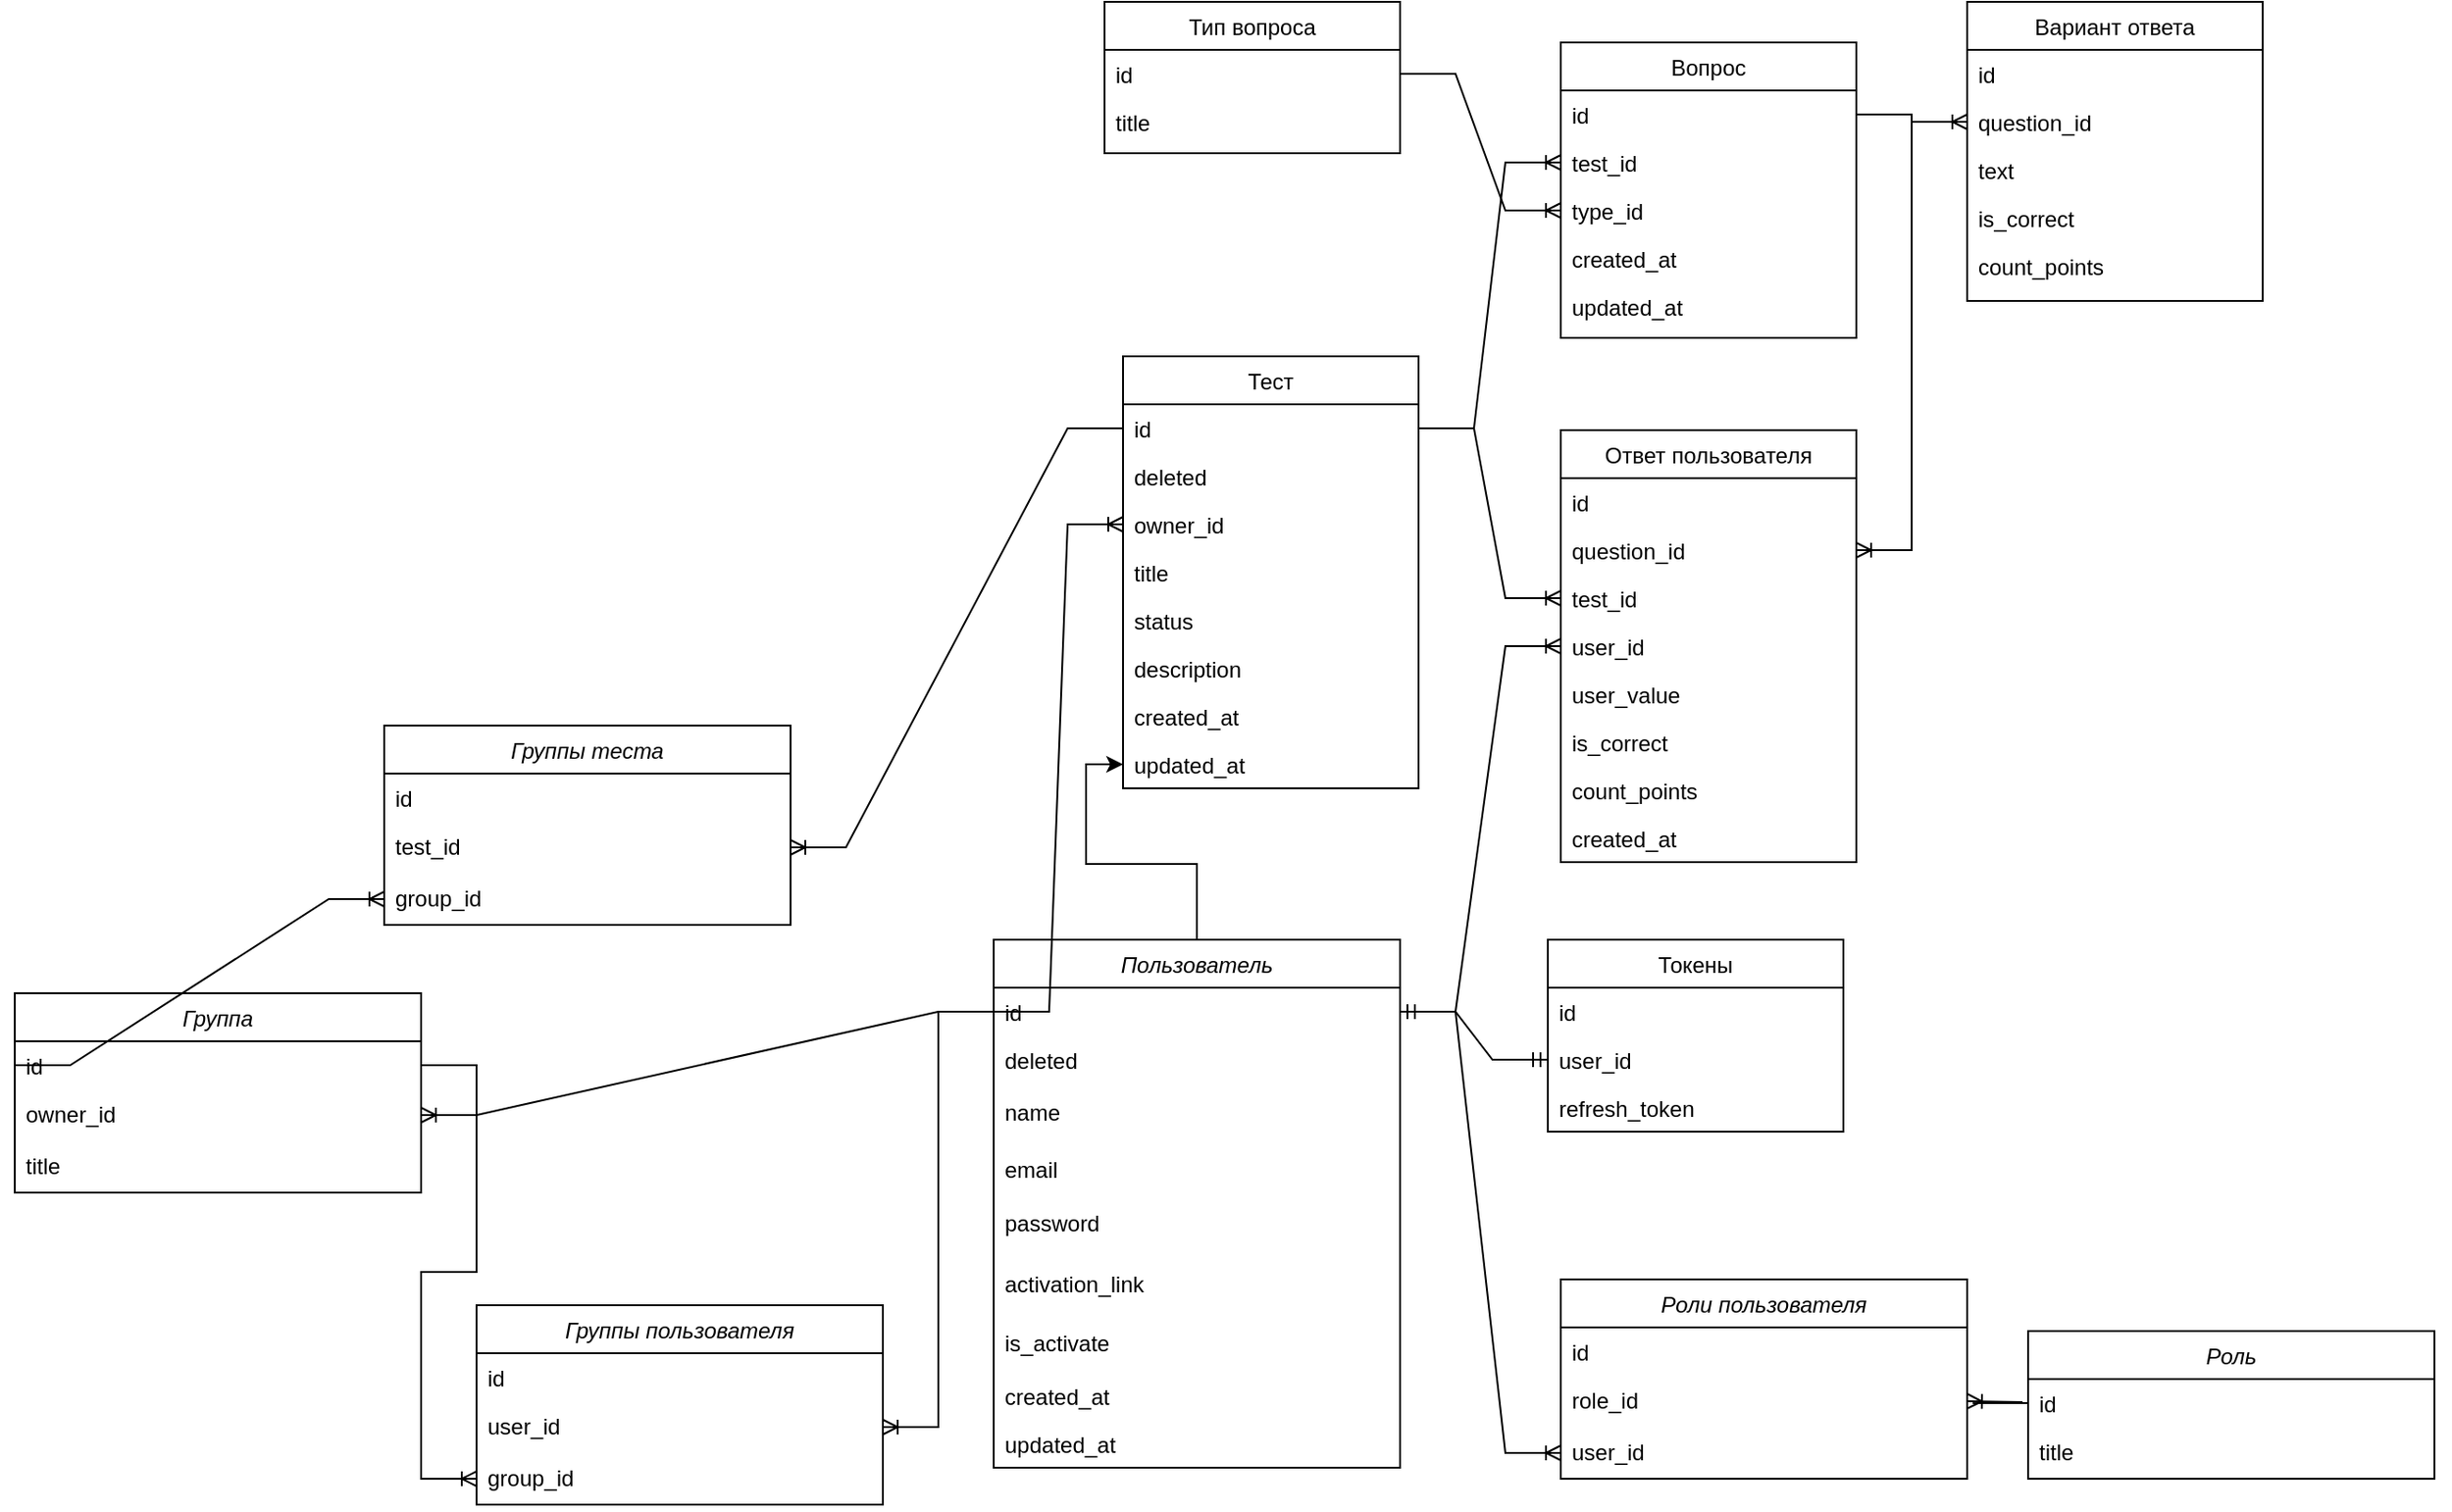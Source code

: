<mxfile version="26.1.0">
  <diagram id="C5RBs43oDa-KdzZeNtuy" name="Page-1">
    <mxGraphModel dx="1628" dy="528" grid="1" gridSize="10" guides="1" tooltips="1" connect="1" arrows="1" fold="1" page="1" pageScale="1" pageWidth="827" pageHeight="1169" math="0" shadow="0">
      <root>
        <mxCell id="WIyWlLk6GJQsqaUBKTNV-0" />
        <mxCell id="WIyWlLk6GJQsqaUBKTNV-1" parent="WIyWlLk6GJQsqaUBKTNV-0" />
        <mxCell id="H6ZpWkhEJQCfJ1QpshT0-2" value="" style="edgeStyle=orthogonalEdgeStyle;rounded=0;orthogonalLoop=1;jettySize=auto;html=1;" parent="WIyWlLk6GJQsqaUBKTNV-1" source="zkfFHV4jXpPFQw0GAbJ--0" target="jTEzYVo3-7JWJeKBHRkC-11" edge="1">
          <mxGeometry relative="1" as="geometry" />
        </mxCell>
        <mxCell id="zkfFHV4jXpPFQw0GAbJ--0" value="Пользователь" style="swimlane;fontStyle=2;align=center;verticalAlign=top;childLayout=stackLayout;horizontal=1;startSize=26;horizontalStack=0;resizeParent=1;resizeLast=0;collapsible=1;marginBottom=0;rounded=0;shadow=0;strokeWidth=1;" parent="WIyWlLk6GJQsqaUBKTNV-1" vertex="1">
          <mxGeometry x="520" y="516" width="220" height="286" as="geometry">
            <mxRectangle x="220" y="120" width="160" height="26" as="alternateBounds" />
          </mxGeometry>
        </mxCell>
        <mxCell id="zkfFHV4jXpPFQw0GAbJ--1" value="id" style="text;align=left;verticalAlign=top;spacingLeft=4;spacingRight=4;overflow=hidden;rotatable=0;points=[[0,0.5],[1,0.5]];portConstraint=eastwest;" parent="zkfFHV4jXpPFQw0GAbJ--0" vertex="1">
          <mxGeometry y="26" width="220" height="26" as="geometry" />
        </mxCell>
        <mxCell id="H6ZpWkhEJQCfJ1QpshT0-1" value="deleted" style="text;align=left;verticalAlign=top;spacingLeft=4;spacingRight=4;overflow=hidden;rotatable=0;points=[[0,0.5],[1,0.5]];portConstraint=eastwest;rounded=0;shadow=0;html=0;" parent="zkfFHV4jXpPFQw0GAbJ--0" vertex="1">
          <mxGeometry y="52" width="220" height="28" as="geometry" />
        </mxCell>
        <mxCell id="zkfFHV4jXpPFQw0GAbJ--2" value="name" style="text;align=left;verticalAlign=top;spacingLeft=4;spacingRight=4;overflow=hidden;rotatable=0;points=[[0,0.5],[1,0.5]];portConstraint=eastwest;rounded=0;shadow=0;html=0;" parent="zkfFHV4jXpPFQw0GAbJ--0" vertex="1">
          <mxGeometry y="80" width="220" height="28" as="geometry" />
        </mxCell>
        <mxCell id="zkfFHV4jXpPFQw0GAbJ--3" value="email" style="text;align=left;verticalAlign=middle;spacingLeft=4;spacingRight=4;overflow=hidden;rotatable=0;points=[[0,0.5],[1,0.5]];portConstraint=eastwest;rounded=0;shadow=0;html=0;" parent="zkfFHV4jXpPFQw0GAbJ--0" vertex="1">
          <mxGeometry y="108" width="220" height="32" as="geometry" />
        </mxCell>
        <mxCell id="EoYp-5MNhi7yoxgFRPQ0-3" value="password" style="text;align=left;verticalAlign=top;spacingLeft=4;spacingRight=4;overflow=hidden;rotatable=0;points=[[0,0.5],[1,0.5]];portConstraint=eastwest;rounded=0;shadow=0;html=0;" parent="zkfFHV4jXpPFQw0GAbJ--0" vertex="1">
          <mxGeometry y="140" width="220" height="30" as="geometry" />
        </mxCell>
        <mxCell id="EoYp-5MNhi7yoxgFRPQ0-4" style="edgeStyle=orthogonalEdgeStyle;rounded=0;orthogonalLoop=1;jettySize=auto;html=1;exitX=1;exitY=0.5;exitDx=0;exitDy=0;" parent="zkfFHV4jXpPFQw0GAbJ--0" source="zkfFHV4jXpPFQw0GAbJ--1" target="zkfFHV4jXpPFQw0GAbJ--1" edge="1">
          <mxGeometry relative="1" as="geometry" />
        </mxCell>
        <mxCell id="jTEzYVo3-7JWJeKBHRkC-34" value="activation_link" style="text;align=left;verticalAlign=middle;spacingLeft=4;spacingRight=4;overflow=hidden;rotatable=0;points=[[0,0.5],[1,0.5]];portConstraint=eastwest;rounded=0;shadow=0;html=0;" parent="zkfFHV4jXpPFQw0GAbJ--0" vertex="1">
          <mxGeometry y="170" width="220" height="32" as="geometry" />
        </mxCell>
        <mxCell id="jTEzYVo3-7JWJeKBHRkC-32" value="is_activate" style="text;align=left;verticalAlign=middle;spacingLeft=4;spacingRight=4;overflow=hidden;rotatable=0;points=[[0,0.5],[1,0.5]];portConstraint=eastwest;rounded=0;shadow=0;html=0;" parent="zkfFHV4jXpPFQw0GAbJ--0" vertex="1">
          <mxGeometry y="202" width="220" height="32" as="geometry" />
        </mxCell>
        <mxCell id="jTEzYVo3-7JWJeKBHRkC-30" value="created_at" style="text;align=left;verticalAlign=top;spacingLeft=4;spacingRight=4;overflow=hidden;rotatable=0;points=[[0,0.5],[1,0.5]];portConstraint=eastwest;rounded=0;shadow=0;html=0;" parent="zkfFHV4jXpPFQw0GAbJ--0" vertex="1">
          <mxGeometry y="234" width="220" height="26" as="geometry" />
        </mxCell>
        <mxCell id="jTEzYVo3-7JWJeKBHRkC-31" value="updated_at" style="text;align=left;verticalAlign=top;spacingLeft=4;spacingRight=4;overflow=hidden;rotatable=0;points=[[0,0.5],[1,0.5]];portConstraint=eastwest;rounded=0;shadow=0;html=0;" parent="zkfFHV4jXpPFQw0GAbJ--0" vertex="1">
          <mxGeometry y="260" width="220" height="26" as="geometry" />
        </mxCell>
        <mxCell id="zkfFHV4jXpPFQw0GAbJ--17" value="Тест" style="swimlane;fontStyle=0;align=center;verticalAlign=top;childLayout=stackLayout;horizontal=1;startSize=26;horizontalStack=0;resizeParent=1;resizeLast=0;collapsible=1;marginBottom=0;rounded=0;shadow=0;strokeWidth=1;" parent="WIyWlLk6GJQsqaUBKTNV-1" vertex="1">
          <mxGeometry x="590" y="200" width="160" height="234" as="geometry">
            <mxRectangle x="550" y="140" width="160" height="26" as="alternateBounds" />
          </mxGeometry>
        </mxCell>
        <mxCell id="zkfFHV4jXpPFQw0GAbJ--18" value="id" style="text;align=left;verticalAlign=top;spacingLeft=4;spacingRight=4;overflow=hidden;rotatable=0;points=[[0,0.5],[1,0.5]];portConstraint=eastwest;" parent="zkfFHV4jXpPFQw0GAbJ--17" vertex="1">
          <mxGeometry y="26" width="160" height="26" as="geometry" />
        </mxCell>
        <mxCell id="H6ZpWkhEJQCfJ1QpshT0-0" value="deleted" style="text;align=left;verticalAlign=top;spacingLeft=4;spacingRight=4;overflow=hidden;rotatable=0;points=[[0,0.5],[1,0.5]];portConstraint=eastwest;rounded=0;shadow=0;html=0;" parent="zkfFHV4jXpPFQw0GAbJ--17" vertex="1">
          <mxGeometry y="52" width="160" height="26" as="geometry" />
        </mxCell>
        <mxCell id="zkfFHV4jXpPFQw0GAbJ--19" value="owner_id" style="text;align=left;verticalAlign=top;spacingLeft=4;spacingRight=4;overflow=hidden;rotatable=0;points=[[0,0.5],[1,0.5]];portConstraint=eastwest;rounded=0;shadow=0;html=0;" parent="zkfFHV4jXpPFQw0GAbJ--17" vertex="1">
          <mxGeometry y="78" width="160" height="26" as="geometry" />
        </mxCell>
        <mxCell id="zkfFHV4jXpPFQw0GAbJ--20" value="title" style="text;align=left;verticalAlign=top;spacingLeft=4;spacingRight=4;overflow=hidden;rotatable=0;points=[[0,0.5],[1,0.5]];portConstraint=eastwest;rounded=0;shadow=0;html=0;" parent="zkfFHV4jXpPFQw0GAbJ--17" vertex="1">
          <mxGeometry y="104" width="160" height="26" as="geometry" />
        </mxCell>
        <mxCell id="jTEzYVo3-7JWJeKBHRkC-10" value="status" style="text;align=left;verticalAlign=top;spacingLeft=4;spacingRight=4;overflow=hidden;rotatable=0;points=[[0,0.5],[1,0.5]];portConstraint=eastwest;" parent="zkfFHV4jXpPFQw0GAbJ--17" vertex="1">
          <mxGeometry y="130" width="160" height="26" as="geometry" />
        </mxCell>
        <mxCell id="zkfFHV4jXpPFQw0GAbJ--21" value="description" style="text;align=left;verticalAlign=top;spacingLeft=4;spacingRight=4;overflow=hidden;rotatable=0;points=[[0,0.5],[1,0.5]];portConstraint=eastwest;rounded=0;shadow=0;html=0;" parent="zkfFHV4jXpPFQw0GAbJ--17" vertex="1">
          <mxGeometry y="156" width="160" height="26" as="geometry" />
        </mxCell>
        <mxCell id="zkfFHV4jXpPFQw0GAbJ--22" value="created_at" style="text;align=left;verticalAlign=top;spacingLeft=4;spacingRight=4;overflow=hidden;rotatable=0;points=[[0,0.5],[1,0.5]];portConstraint=eastwest;rounded=0;shadow=0;html=0;" parent="zkfFHV4jXpPFQw0GAbJ--17" vertex="1">
          <mxGeometry y="182" width="160" height="26" as="geometry" />
        </mxCell>
        <mxCell id="jTEzYVo3-7JWJeKBHRkC-11" value="updated_at" style="text;align=left;verticalAlign=top;spacingLeft=4;spacingRight=4;overflow=hidden;rotatable=0;points=[[0,0.5],[1,0.5]];portConstraint=eastwest;rounded=0;shadow=0;html=0;" parent="zkfFHV4jXpPFQw0GAbJ--17" vertex="1">
          <mxGeometry y="208" width="160" height="26" as="geometry" />
        </mxCell>
        <mxCell id="EoYp-5MNhi7yoxgFRPQ0-13" value="Вопрос" style="swimlane;fontStyle=0;align=center;verticalAlign=top;childLayout=stackLayout;horizontal=1;startSize=26;horizontalStack=0;resizeParent=1;resizeLast=0;collapsible=1;marginBottom=0;rounded=0;shadow=0;strokeWidth=1;" parent="WIyWlLk6GJQsqaUBKTNV-1" vertex="1">
          <mxGeometry x="827" y="30" width="160" height="160" as="geometry">
            <mxRectangle x="550" y="140" width="160" height="26" as="alternateBounds" />
          </mxGeometry>
        </mxCell>
        <mxCell id="EoYp-5MNhi7yoxgFRPQ0-14" value="id" style="text;align=left;verticalAlign=top;spacingLeft=4;spacingRight=4;overflow=hidden;rotatable=0;points=[[0,0.5],[1,0.5]];portConstraint=eastwest;" parent="EoYp-5MNhi7yoxgFRPQ0-13" vertex="1">
          <mxGeometry y="26" width="160" height="26" as="geometry" />
        </mxCell>
        <mxCell id="EoYp-5MNhi7yoxgFRPQ0-15" value="test_id" style="text;align=left;verticalAlign=top;spacingLeft=4;spacingRight=4;overflow=hidden;rotatable=0;points=[[0,0.5],[1,0.5]];portConstraint=eastwest;rounded=0;shadow=0;html=0;" parent="EoYp-5MNhi7yoxgFRPQ0-13" vertex="1">
          <mxGeometry y="52" width="160" height="26" as="geometry" />
        </mxCell>
        <mxCell id="EoYp-5MNhi7yoxgFRPQ0-16" value="type_id" style="text;align=left;verticalAlign=top;spacingLeft=4;spacingRight=4;overflow=hidden;rotatable=0;points=[[0,0.5],[1,0.5]];portConstraint=eastwest;rounded=0;shadow=0;html=0;" parent="EoYp-5MNhi7yoxgFRPQ0-13" vertex="1">
          <mxGeometry y="78" width="160" height="26" as="geometry" />
        </mxCell>
        <mxCell id="jTEzYVo3-7JWJeKBHRkC-69" value="created_at" style="text;align=left;verticalAlign=top;spacingLeft=4;spacingRight=4;overflow=hidden;rotatable=0;points=[[0,0.5],[1,0.5]];portConstraint=eastwest;rounded=0;shadow=0;html=0;" parent="EoYp-5MNhi7yoxgFRPQ0-13" vertex="1">
          <mxGeometry y="104" width="160" height="26" as="geometry" />
        </mxCell>
        <mxCell id="jTEzYVo3-7JWJeKBHRkC-70" value="updated_at" style="text;align=left;verticalAlign=top;spacingLeft=4;spacingRight=4;overflow=hidden;rotatable=0;points=[[0,0.5],[1,0.5]];portConstraint=eastwest;rounded=0;shadow=0;html=0;" parent="EoYp-5MNhi7yoxgFRPQ0-13" vertex="1">
          <mxGeometry y="130" width="160" height="26" as="geometry" />
        </mxCell>
        <mxCell id="EoYp-5MNhi7yoxgFRPQ0-28" value="Ответ пользователя" style="swimlane;fontStyle=0;align=center;verticalAlign=top;childLayout=stackLayout;horizontal=1;startSize=26;horizontalStack=0;resizeParent=1;resizeLast=0;collapsible=1;marginBottom=0;rounded=0;shadow=0;strokeWidth=1;" parent="WIyWlLk6GJQsqaUBKTNV-1" vertex="1">
          <mxGeometry x="827" y="240" width="160" height="234" as="geometry">
            <mxRectangle x="550" y="140" width="160" height="26" as="alternateBounds" />
          </mxGeometry>
        </mxCell>
        <mxCell id="EoYp-5MNhi7yoxgFRPQ0-29" value="id" style="text;align=left;verticalAlign=top;spacingLeft=4;spacingRight=4;overflow=hidden;rotatable=0;points=[[0,0.5],[1,0.5]];portConstraint=eastwest;" parent="EoYp-5MNhi7yoxgFRPQ0-28" vertex="1">
          <mxGeometry y="26" width="160" height="26" as="geometry" />
        </mxCell>
        <mxCell id="EoYp-5MNhi7yoxgFRPQ0-30" value="question_id" style="text;align=left;verticalAlign=top;spacingLeft=4;spacingRight=4;overflow=hidden;rotatable=0;points=[[0,0.5],[1,0.5]];portConstraint=eastwest;rounded=0;shadow=0;html=0;" parent="EoYp-5MNhi7yoxgFRPQ0-28" vertex="1">
          <mxGeometry y="52" width="160" height="26" as="geometry" />
        </mxCell>
        <mxCell id="jTEzYVo3-7JWJeKBHRkC-71" value="test_id" style="text;align=left;verticalAlign=top;spacingLeft=4;spacingRight=4;overflow=hidden;rotatable=0;points=[[0,0.5],[1,0.5]];portConstraint=eastwest;" parent="EoYp-5MNhi7yoxgFRPQ0-28" vertex="1">
          <mxGeometry y="78" width="160" height="26" as="geometry" />
        </mxCell>
        <mxCell id="1aZldx_LfgQUm3lAj-C0-0" value="user_id" style="text;align=left;verticalAlign=top;spacingLeft=4;spacingRight=4;overflow=hidden;rotatable=0;points=[[0,0.5],[1,0.5]];portConstraint=eastwest;rounded=0;shadow=0;html=0;" parent="EoYp-5MNhi7yoxgFRPQ0-28" vertex="1">
          <mxGeometry y="104" width="160" height="26" as="geometry" />
        </mxCell>
        <mxCell id="EoYp-5MNhi7yoxgFRPQ0-32" value="user_value" style="text;align=left;verticalAlign=top;spacingLeft=4;spacingRight=4;overflow=hidden;rotatable=0;points=[[0,0.5],[1,0.5]];portConstraint=eastwest;rounded=0;shadow=0;html=0;" parent="EoYp-5MNhi7yoxgFRPQ0-28" vertex="1">
          <mxGeometry y="130" width="160" height="26" as="geometry" />
        </mxCell>
        <mxCell id="EoYp-5MNhi7yoxgFRPQ0-33" value="is_correct" style="text;align=left;verticalAlign=top;spacingLeft=4;spacingRight=4;overflow=hidden;rotatable=0;points=[[0,0.5],[1,0.5]];portConstraint=eastwest;rounded=0;shadow=0;html=0;" parent="EoYp-5MNhi7yoxgFRPQ0-28" vertex="1">
          <mxGeometry y="156" width="160" height="26" as="geometry" />
        </mxCell>
        <mxCell id="Es7XQHGYayCcvKcoDnjY-0" value="count_points" style="text;align=left;verticalAlign=top;spacingLeft=4;spacingRight=4;overflow=hidden;rotatable=0;points=[[0,0.5],[1,0.5]];portConstraint=eastwest;rounded=0;shadow=0;html=0;" parent="EoYp-5MNhi7yoxgFRPQ0-28" vertex="1">
          <mxGeometry y="182" width="160" height="26" as="geometry" />
        </mxCell>
        <mxCell id="jTEzYVo3-7JWJeKBHRkC-73" value="created_at" style="text;align=left;verticalAlign=top;spacingLeft=4;spacingRight=4;overflow=hidden;rotatable=0;points=[[0,0.5],[1,0.5]];portConstraint=eastwest;rounded=0;shadow=0;html=0;" parent="EoYp-5MNhi7yoxgFRPQ0-28" vertex="1">
          <mxGeometry y="208" width="160" height="26" as="geometry" />
        </mxCell>
        <mxCell id="jTEzYVo3-7JWJeKBHRkC-2" value="Токены" style="swimlane;fontStyle=0;align=center;verticalAlign=top;childLayout=stackLayout;horizontal=1;startSize=26;horizontalStack=0;resizeParent=1;resizeLast=0;collapsible=1;marginBottom=0;rounded=0;shadow=0;strokeWidth=1;" parent="WIyWlLk6GJQsqaUBKTNV-1" vertex="1">
          <mxGeometry x="820" y="516" width="160" height="104" as="geometry">
            <mxRectangle x="550" y="140" width="160" height="26" as="alternateBounds" />
          </mxGeometry>
        </mxCell>
        <mxCell id="jTEzYVo3-7JWJeKBHRkC-3" value="id" style="text;align=left;verticalAlign=top;spacingLeft=4;spacingRight=4;overflow=hidden;rotatable=0;points=[[0,0.5],[1,0.5]];portConstraint=eastwest;" parent="jTEzYVo3-7JWJeKBHRkC-2" vertex="1">
          <mxGeometry y="26" width="160" height="26" as="geometry" />
        </mxCell>
        <mxCell id="jTEzYVo3-7JWJeKBHRkC-4" value="user_id" style="text;align=left;verticalAlign=top;spacingLeft=4;spacingRight=4;overflow=hidden;rotatable=0;points=[[0,0.5],[1,0.5]];portConstraint=eastwest;rounded=0;shadow=0;html=0;" parent="jTEzYVo3-7JWJeKBHRkC-2" vertex="1">
          <mxGeometry y="52" width="160" height="26" as="geometry" />
        </mxCell>
        <mxCell id="jTEzYVo3-7JWJeKBHRkC-8" value="refresh_token" style="text;align=left;verticalAlign=top;spacingLeft=4;spacingRight=4;overflow=hidden;rotatable=0;points=[[0,0.5],[1,0.5]];portConstraint=eastwest;rounded=0;shadow=0;html=0;" parent="jTEzYVo3-7JWJeKBHRkC-2" vertex="1">
          <mxGeometry y="78" width="160" height="26" as="geometry" />
        </mxCell>
        <mxCell id="jTEzYVo3-7JWJeKBHRkC-14" value="Группа" style="swimlane;fontStyle=2;align=center;verticalAlign=top;childLayout=stackLayout;horizontal=1;startSize=26;horizontalStack=0;resizeParent=1;resizeLast=0;collapsible=1;marginBottom=0;rounded=0;shadow=0;strokeWidth=1;" parent="WIyWlLk6GJQsqaUBKTNV-1" vertex="1">
          <mxGeometry x="-10" y="545" width="220" height="108" as="geometry">
            <mxRectangle x="220" y="120" width="160" height="26" as="alternateBounds" />
          </mxGeometry>
        </mxCell>
        <mxCell id="jTEzYVo3-7JWJeKBHRkC-15" value="id" style="text;align=left;verticalAlign=top;spacingLeft=4;spacingRight=4;overflow=hidden;rotatable=0;points=[[0,0.5],[1,0.5]];portConstraint=eastwest;" parent="jTEzYVo3-7JWJeKBHRkC-14" vertex="1">
          <mxGeometry y="26" width="220" height="26" as="geometry" />
        </mxCell>
        <mxCell id="jTEzYVo3-7JWJeKBHRkC-130" value="owner_id" style="text;align=left;verticalAlign=top;spacingLeft=4;spacingRight=4;overflow=hidden;rotatable=0;points=[[0,0.5],[1,0.5]];portConstraint=eastwest;rounded=0;shadow=0;html=0;" parent="jTEzYVo3-7JWJeKBHRkC-14" vertex="1">
          <mxGeometry y="52" width="220" height="28" as="geometry" />
        </mxCell>
        <mxCell id="jTEzYVo3-7JWJeKBHRkC-16" value="title" style="text;align=left;verticalAlign=top;spacingLeft=4;spacingRight=4;overflow=hidden;rotatable=0;points=[[0,0.5],[1,0.5]];portConstraint=eastwest;rounded=0;shadow=0;html=0;" parent="jTEzYVo3-7JWJeKBHRkC-14" vertex="1">
          <mxGeometry y="80" width="220" height="28" as="geometry" />
        </mxCell>
        <mxCell id="jTEzYVo3-7JWJeKBHRkC-20" style="edgeStyle=orthogonalEdgeStyle;rounded=0;orthogonalLoop=1;jettySize=auto;html=1;exitX=1;exitY=0.5;exitDx=0;exitDy=0;" parent="jTEzYVo3-7JWJeKBHRkC-14" source="jTEzYVo3-7JWJeKBHRkC-15" target="jTEzYVo3-7JWJeKBHRkC-15" edge="1">
          <mxGeometry relative="1" as="geometry" />
        </mxCell>
        <mxCell id="jTEzYVo3-7JWJeKBHRkC-25" value="Роли пользователя" style="swimlane;fontStyle=2;align=center;verticalAlign=top;childLayout=stackLayout;horizontal=1;startSize=26;horizontalStack=0;resizeParent=1;resizeLast=0;collapsible=1;marginBottom=0;rounded=0;shadow=0;strokeWidth=1;" parent="WIyWlLk6GJQsqaUBKTNV-1" vertex="1">
          <mxGeometry x="827" y="700" width="220" height="108" as="geometry">
            <mxRectangle x="220" y="120" width="160" height="26" as="alternateBounds" />
          </mxGeometry>
        </mxCell>
        <mxCell id="jTEzYVo3-7JWJeKBHRkC-26" value="id" style="text;align=left;verticalAlign=top;spacingLeft=4;spacingRight=4;overflow=hidden;rotatable=0;points=[[0,0.5],[1,0.5]];portConstraint=eastwest;" parent="jTEzYVo3-7JWJeKBHRkC-25" vertex="1">
          <mxGeometry y="26" width="220" height="26" as="geometry" />
        </mxCell>
        <mxCell id="jTEzYVo3-7JWJeKBHRkC-94" value="role_id" style="text;align=left;verticalAlign=top;spacingLeft=4;spacingRight=4;overflow=hidden;rotatable=0;points=[[0,0.5],[1,0.5]];portConstraint=eastwest;rounded=0;shadow=0;html=0;" parent="jTEzYVo3-7JWJeKBHRkC-25" vertex="1">
          <mxGeometry y="52" width="220" height="28" as="geometry" />
        </mxCell>
        <mxCell id="jTEzYVo3-7JWJeKBHRkC-27" value="user_id" style="text;align=left;verticalAlign=top;spacingLeft=4;spacingRight=4;overflow=hidden;rotatable=0;points=[[0,0.5],[1,0.5]];portConstraint=eastwest;rounded=0;shadow=0;html=0;" parent="jTEzYVo3-7JWJeKBHRkC-25" vertex="1">
          <mxGeometry y="80" width="220" height="28" as="geometry" />
        </mxCell>
        <mxCell id="jTEzYVo3-7JWJeKBHRkC-28" style="edgeStyle=orthogonalEdgeStyle;rounded=0;orthogonalLoop=1;jettySize=auto;html=1;exitX=1;exitY=0.5;exitDx=0;exitDy=0;" parent="jTEzYVo3-7JWJeKBHRkC-25" source="jTEzYVo3-7JWJeKBHRkC-26" target="jTEzYVo3-7JWJeKBHRkC-26" edge="1">
          <mxGeometry relative="1" as="geometry" />
        </mxCell>
        <mxCell id="jTEzYVo3-7JWJeKBHRkC-47" value="Вариант ответа" style="swimlane;fontStyle=0;align=center;verticalAlign=top;childLayout=stackLayout;horizontal=1;startSize=26;horizontalStack=0;resizeParent=1;resizeLast=0;collapsible=1;marginBottom=0;rounded=0;shadow=0;strokeWidth=1;" parent="WIyWlLk6GJQsqaUBKTNV-1" vertex="1">
          <mxGeometry x="1047" y="8" width="160" height="162" as="geometry">
            <mxRectangle x="550" y="140" width="160" height="26" as="alternateBounds" />
          </mxGeometry>
        </mxCell>
        <mxCell id="jTEzYVo3-7JWJeKBHRkC-48" value="id" style="text;align=left;verticalAlign=top;spacingLeft=4;spacingRight=4;overflow=hidden;rotatable=0;points=[[0,0.5],[1,0.5]];portConstraint=eastwest;" parent="jTEzYVo3-7JWJeKBHRkC-47" vertex="1">
          <mxGeometry y="26" width="160" height="26" as="geometry" />
        </mxCell>
        <mxCell id="jTEzYVo3-7JWJeKBHRkC-49" value="question_id" style="text;align=left;verticalAlign=top;spacingLeft=4;spacingRight=4;overflow=hidden;rotatable=0;points=[[0,0.5],[1,0.5]];portConstraint=eastwest;rounded=0;shadow=0;html=0;" parent="jTEzYVo3-7JWJeKBHRkC-47" vertex="1">
          <mxGeometry y="52" width="160" height="26" as="geometry" />
        </mxCell>
        <mxCell id="jTEzYVo3-7JWJeKBHRkC-51" value="text" style="text;align=left;verticalAlign=top;spacingLeft=4;spacingRight=4;overflow=hidden;rotatable=0;points=[[0,0.5],[1,0.5]];portConstraint=eastwest;rounded=0;shadow=0;html=0;" parent="jTEzYVo3-7JWJeKBHRkC-47" vertex="1">
          <mxGeometry y="78" width="160" height="26" as="geometry" />
        </mxCell>
        <mxCell id="jTEzYVo3-7JWJeKBHRkC-124" value="is_correct" style="text;align=left;verticalAlign=top;spacingLeft=4;spacingRight=4;overflow=hidden;rotatable=0;points=[[0,0.5],[1,0.5]];portConstraint=eastwest;rounded=0;shadow=0;html=0;" parent="jTEzYVo3-7JWJeKBHRkC-47" vertex="1">
          <mxGeometry y="104" width="160" height="26" as="geometry" />
        </mxCell>
        <mxCell id="jTEzYVo3-7JWJeKBHRkC-68" value="count_points" style="text;align=left;verticalAlign=top;spacingLeft=4;spacingRight=4;overflow=hidden;rotatable=0;points=[[0,0.5],[1,0.5]];portConstraint=eastwest;rounded=0;shadow=0;html=0;" parent="jTEzYVo3-7JWJeKBHRkC-47" vertex="1">
          <mxGeometry y="130" width="160" height="26" as="geometry" />
        </mxCell>
        <mxCell id="jTEzYVo3-7JWJeKBHRkC-75" value="Тип вопроса" style="swimlane;fontStyle=0;align=center;verticalAlign=top;childLayout=stackLayout;horizontal=1;startSize=26;horizontalStack=0;resizeParent=1;resizeLast=0;collapsible=1;marginBottom=0;rounded=0;shadow=0;strokeWidth=1;" parent="WIyWlLk6GJQsqaUBKTNV-1" vertex="1">
          <mxGeometry x="580" y="8" width="160" height="82" as="geometry">
            <mxRectangle x="550" y="140" width="160" height="26" as="alternateBounds" />
          </mxGeometry>
        </mxCell>
        <mxCell id="jTEzYVo3-7JWJeKBHRkC-76" value="id" style="text;align=left;verticalAlign=top;spacingLeft=4;spacingRight=4;overflow=hidden;rotatable=0;points=[[0,0.5],[1,0.5]];portConstraint=eastwest;" parent="jTEzYVo3-7JWJeKBHRkC-75" vertex="1">
          <mxGeometry y="26" width="160" height="26" as="geometry" />
        </mxCell>
        <mxCell id="jTEzYVo3-7JWJeKBHRkC-77" value="title" style="text;align=left;verticalAlign=top;spacingLeft=4;spacingRight=4;overflow=hidden;rotatable=0;points=[[0,0.5],[1,0.5]];portConstraint=eastwest;rounded=0;shadow=0;html=0;" parent="jTEzYVo3-7JWJeKBHRkC-75" vertex="1">
          <mxGeometry y="52" width="160" height="26" as="geometry" />
        </mxCell>
        <mxCell id="jTEzYVo3-7JWJeKBHRkC-82" value="Группы пользователя" style="swimlane;fontStyle=2;align=center;verticalAlign=top;childLayout=stackLayout;horizontal=1;startSize=26;horizontalStack=0;resizeParent=1;resizeLast=0;collapsible=1;marginBottom=0;rounded=0;shadow=0;strokeWidth=1;" parent="WIyWlLk6GJQsqaUBKTNV-1" vertex="1">
          <mxGeometry x="240" y="714" width="220" height="108" as="geometry">
            <mxRectangle x="220" y="120" width="160" height="26" as="alternateBounds" />
          </mxGeometry>
        </mxCell>
        <mxCell id="jTEzYVo3-7JWJeKBHRkC-83" value="id" style="text;align=left;verticalAlign=top;spacingLeft=4;spacingRight=4;overflow=hidden;rotatable=0;points=[[0,0.5],[1,0.5]];portConstraint=eastwest;" parent="jTEzYVo3-7JWJeKBHRkC-82" vertex="1">
          <mxGeometry y="26" width="220" height="26" as="geometry" />
        </mxCell>
        <mxCell id="jTEzYVo3-7JWJeKBHRkC-84" value="user_id" style="text;align=left;verticalAlign=top;spacingLeft=4;spacingRight=4;overflow=hidden;rotatable=0;points=[[0,0.5],[1,0.5]];portConstraint=eastwest;rounded=0;shadow=0;html=0;" parent="jTEzYVo3-7JWJeKBHRkC-82" vertex="1">
          <mxGeometry y="52" width="220" height="28" as="geometry" />
        </mxCell>
        <mxCell id="jTEzYVo3-7JWJeKBHRkC-85" style="edgeStyle=orthogonalEdgeStyle;rounded=0;orthogonalLoop=1;jettySize=auto;html=1;exitX=1;exitY=0.5;exitDx=0;exitDy=0;" parent="jTEzYVo3-7JWJeKBHRkC-82" source="jTEzYVo3-7JWJeKBHRkC-83" target="jTEzYVo3-7JWJeKBHRkC-83" edge="1">
          <mxGeometry relative="1" as="geometry" />
        </mxCell>
        <mxCell id="jTEzYVo3-7JWJeKBHRkC-86" value="group_id" style="text;align=left;verticalAlign=top;spacingLeft=4;spacingRight=4;overflow=hidden;rotatable=0;points=[[0,0.5],[1,0.5]];portConstraint=eastwest;rounded=0;shadow=0;html=0;" parent="jTEzYVo3-7JWJeKBHRkC-82" vertex="1">
          <mxGeometry y="80" width="220" height="28" as="geometry" />
        </mxCell>
        <mxCell id="jTEzYVo3-7JWJeKBHRkC-90" value="Роль" style="swimlane;fontStyle=2;align=center;verticalAlign=top;childLayout=stackLayout;horizontal=1;startSize=26;horizontalStack=0;resizeParent=1;resizeLast=0;collapsible=1;marginBottom=0;rounded=0;shadow=0;strokeWidth=1;" parent="WIyWlLk6GJQsqaUBKTNV-1" vertex="1">
          <mxGeometry x="1080" y="728" width="220" height="80" as="geometry">
            <mxRectangle x="220" y="120" width="160" height="26" as="alternateBounds" />
          </mxGeometry>
        </mxCell>
        <mxCell id="jTEzYVo3-7JWJeKBHRkC-91" value="id" style="text;align=left;verticalAlign=top;spacingLeft=4;spacingRight=4;overflow=hidden;rotatable=0;points=[[0,0.5],[1,0.5]];portConstraint=eastwest;" parent="jTEzYVo3-7JWJeKBHRkC-90" vertex="1">
          <mxGeometry y="26" width="220" height="26" as="geometry" />
        </mxCell>
        <mxCell id="jTEzYVo3-7JWJeKBHRkC-92" value="title" style="text;align=left;verticalAlign=top;spacingLeft=4;spacingRight=4;overflow=hidden;rotatable=0;points=[[0,0.5],[1,0.5]];portConstraint=eastwest;rounded=0;shadow=0;html=0;" parent="jTEzYVo3-7JWJeKBHRkC-90" vertex="1">
          <mxGeometry y="52" width="220" height="28" as="geometry" />
        </mxCell>
        <mxCell id="jTEzYVo3-7JWJeKBHRkC-93" style="edgeStyle=orthogonalEdgeStyle;rounded=0;orthogonalLoop=1;jettySize=auto;html=1;exitX=1;exitY=0.5;exitDx=0;exitDy=0;" parent="jTEzYVo3-7JWJeKBHRkC-90" source="jTEzYVo3-7JWJeKBHRkC-91" target="jTEzYVo3-7JWJeKBHRkC-91" edge="1">
          <mxGeometry relative="1" as="geometry" />
        </mxCell>
        <mxCell id="jTEzYVo3-7JWJeKBHRkC-101" value="" style="edgeStyle=entityRelationEdgeStyle;fontSize=12;html=1;endArrow=ERoneToMany;rounded=0;entryX=0;entryY=0.5;entryDx=0;entryDy=0;" parent="WIyWlLk6GJQsqaUBKTNV-1" source="zkfFHV4jXpPFQw0GAbJ--1" target="1aZldx_LfgQUm3lAj-C0-0" edge="1">
          <mxGeometry width="100" height="100" relative="1" as="geometry">
            <mxPoint x="630" y="520" as="sourcePoint" />
            <mxPoint x="730" y="420" as="targetPoint" />
          </mxGeometry>
        </mxCell>
        <mxCell id="jTEzYVo3-7JWJeKBHRkC-102" value="" style="edgeStyle=entityRelationEdgeStyle;fontSize=12;html=1;endArrow=ERmandOne;startArrow=ERmandOne;rounded=0;exitX=1;exitY=0.5;exitDx=0;exitDy=0;entryX=0;entryY=0.5;entryDx=0;entryDy=0;" parent="WIyWlLk6GJQsqaUBKTNV-1" source="zkfFHV4jXpPFQw0GAbJ--1" target="jTEzYVo3-7JWJeKBHRkC-4" edge="1">
          <mxGeometry width="100" height="100" relative="1" as="geometry">
            <mxPoint x="630" y="520" as="sourcePoint" />
            <mxPoint x="730" y="420" as="targetPoint" />
          </mxGeometry>
        </mxCell>
        <mxCell id="jTEzYVo3-7JWJeKBHRkC-103" value="" style="edgeStyle=entityRelationEdgeStyle;fontSize=12;html=1;endArrow=ERoneToMany;rounded=0;entryX=0;entryY=0.5;entryDx=0;entryDy=0;" parent="WIyWlLk6GJQsqaUBKTNV-1" source="jTEzYVo3-7JWJeKBHRkC-15" target="jTEzYVo3-7JWJeKBHRkC-86" edge="1">
          <mxGeometry width="100" height="100" relative="1" as="geometry">
            <mxPoint x="630" y="520" as="sourcePoint" />
            <mxPoint x="730" y="420" as="targetPoint" />
          </mxGeometry>
        </mxCell>
        <mxCell id="jTEzYVo3-7JWJeKBHRkC-104" value="" style="edgeStyle=entityRelationEdgeStyle;fontSize=12;html=1;endArrow=ERoneToMany;rounded=0;exitX=0;exitY=0.5;exitDx=0;exitDy=0;" parent="WIyWlLk6GJQsqaUBKTNV-1" source="zkfFHV4jXpPFQw0GAbJ--1" target="jTEzYVo3-7JWJeKBHRkC-84" edge="1">
          <mxGeometry width="100" height="100" relative="1" as="geometry">
            <mxPoint x="630" y="520" as="sourcePoint" />
            <mxPoint x="730" y="420" as="targetPoint" />
          </mxGeometry>
        </mxCell>
        <mxCell id="jTEzYVo3-7JWJeKBHRkC-105" value="" style="edgeStyle=entityRelationEdgeStyle;fontSize=12;html=1;endArrow=ERoneToMany;rounded=0;exitX=0;exitY=0.5;exitDx=0;exitDy=0;" parent="WIyWlLk6GJQsqaUBKTNV-1" source="jTEzYVo3-7JWJeKBHRkC-91" target="jTEzYVo3-7JWJeKBHRkC-94" edge="1">
          <mxGeometry width="100" height="100" relative="1" as="geometry">
            <mxPoint x="630" y="520" as="sourcePoint" />
            <mxPoint x="730" y="420" as="targetPoint" />
          </mxGeometry>
        </mxCell>
        <mxCell id="jTEzYVo3-7JWJeKBHRkC-106" value="" style="edgeStyle=entityRelationEdgeStyle;fontSize=12;html=1;endArrow=ERoneToMany;rounded=0;exitX=1;exitY=0.5;exitDx=0;exitDy=0;entryX=0;entryY=0.5;entryDx=0;entryDy=0;" parent="WIyWlLk6GJQsqaUBKTNV-1" source="zkfFHV4jXpPFQw0GAbJ--1" target="jTEzYVo3-7JWJeKBHRkC-27" edge="1">
          <mxGeometry width="100" height="100" relative="1" as="geometry">
            <mxPoint x="630" y="520" as="sourcePoint" />
            <mxPoint x="730" y="420" as="targetPoint" />
          </mxGeometry>
        </mxCell>
        <mxCell id="jTEzYVo3-7JWJeKBHRkC-107" value="Группы теста" style="swimlane;fontStyle=2;align=center;verticalAlign=top;childLayout=stackLayout;horizontal=1;startSize=26;horizontalStack=0;resizeParent=1;resizeLast=0;collapsible=1;marginBottom=0;rounded=0;shadow=0;strokeWidth=1;" parent="WIyWlLk6GJQsqaUBKTNV-1" vertex="1">
          <mxGeometry x="190" y="400" width="220" height="108" as="geometry">
            <mxRectangle x="220" y="120" width="160" height="26" as="alternateBounds" />
          </mxGeometry>
        </mxCell>
        <mxCell id="jTEzYVo3-7JWJeKBHRkC-108" value="id" style="text;align=left;verticalAlign=top;spacingLeft=4;spacingRight=4;overflow=hidden;rotatable=0;points=[[0,0.5],[1,0.5]];portConstraint=eastwest;" parent="jTEzYVo3-7JWJeKBHRkC-107" vertex="1">
          <mxGeometry y="26" width="220" height="26" as="geometry" />
        </mxCell>
        <mxCell id="jTEzYVo3-7JWJeKBHRkC-109" value="test_id" style="text;align=left;verticalAlign=top;spacingLeft=4;spacingRight=4;overflow=hidden;rotatable=0;points=[[0,0.5],[1,0.5]];portConstraint=eastwest;rounded=0;shadow=0;html=0;" parent="jTEzYVo3-7JWJeKBHRkC-107" vertex="1">
          <mxGeometry y="52" width="220" height="28" as="geometry" />
        </mxCell>
        <mxCell id="jTEzYVo3-7JWJeKBHRkC-110" style="edgeStyle=orthogonalEdgeStyle;rounded=0;orthogonalLoop=1;jettySize=auto;html=1;exitX=1;exitY=0.5;exitDx=0;exitDy=0;" parent="jTEzYVo3-7JWJeKBHRkC-107" source="jTEzYVo3-7JWJeKBHRkC-108" target="jTEzYVo3-7JWJeKBHRkC-108" edge="1">
          <mxGeometry relative="1" as="geometry" />
        </mxCell>
        <mxCell id="jTEzYVo3-7JWJeKBHRkC-111" value="group_id" style="text;align=left;verticalAlign=top;spacingLeft=4;spacingRight=4;overflow=hidden;rotatable=0;points=[[0,0.5],[1,0.5]];portConstraint=eastwest;rounded=0;shadow=0;html=0;" parent="jTEzYVo3-7JWJeKBHRkC-107" vertex="1">
          <mxGeometry y="80" width="220" height="28" as="geometry" />
        </mxCell>
        <mxCell id="jTEzYVo3-7JWJeKBHRkC-113" value="" style="edgeStyle=entityRelationEdgeStyle;fontSize=12;html=1;endArrow=ERoneToMany;rounded=0;exitX=0;exitY=0.5;exitDx=0;exitDy=0;entryX=1;entryY=0.5;entryDx=0;entryDy=0;" parent="WIyWlLk6GJQsqaUBKTNV-1" source="zkfFHV4jXpPFQw0GAbJ--18" target="jTEzYVo3-7JWJeKBHRkC-109" edge="1">
          <mxGeometry width="100" height="100" relative="1" as="geometry">
            <mxPoint x="630" y="520" as="sourcePoint" />
            <mxPoint x="730" y="420" as="targetPoint" />
          </mxGeometry>
        </mxCell>
        <mxCell id="jTEzYVo3-7JWJeKBHRkC-115" value="" style="edgeStyle=entityRelationEdgeStyle;fontSize=12;html=1;endArrow=ERoneToMany;rounded=0;exitX=0;exitY=0.5;exitDx=0;exitDy=0;entryX=0;entryY=0.5;entryDx=0;entryDy=0;" parent="WIyWlLk6GJQsqaUBKTNV-1" source="jTEzYVo3-7JWJeKBHRkC-15" target="jTEzYVo3-7JWJeKBHRkC-111" edge="1">
          <mxGeometry width="100" height="100" relative="1" as="geometry">
            <mxPoint x="630" y="520" as="sourcePoint" />
            <mxPoint x="730" y="420" as="targetPoint" />
          </mxGeometry>
        </mxCell>
        <mxCell id="jTEzYVo3-7JWJeKBHRkC-120" value="" style="edgeStyle=entityRelationEdgeStyle;fontSize=12;html=1;endArrow=ERoneToMany;rounded=0;" parent="WIyWlLk6GJQsqaUBKTNV-1" source="jTEzYVo3-7JWJeKBHRkC-76" target="EoYp-5MNhi7yoxgFRPQ0-16" edge="1">
          <mxGeometry width="100" height="100" relative="1" as="geometry">
            <mxPoint x="630" y="520" as="sourcePoint" />
            <mxPoint x="730" y="420" as="targetPoint" />
          </mxGeometry>
        </mxCell>
        <mxCell id="jTEzYVo3-7JWJeKBHRkC-121" value="" style="edgeStyle=entityRelationEdgeStyle;fontSize=12;html=1;endArrow=ERoneToMany;rounded=0;" parent="WIyWlLk6GJQsqaUBKTNV-1" source="EoYp-5MNhi7yoxgFRPQ0-14" target="EoYp-5MNhi7yoxgFRPQ0-30" edge="1">
          <mxGeometry width="100" height="100" relative="1" as="geometry">
            <mxPoint x="630" y="520" as="sourcePoint" />
            <mxPoint x="730" y="420" as="targetPoint" />
          </mxGeometry>
        </mxCell>
        <mxCell id="jTEzYVo3-7JWJeKBHRkC-123" value="" style="edgeStyle=entityRelationEdgeStyle;fontSize=12;html=1;endArrow=ERoneToMany;rounded=0;" parent="WIyWlLk6GJQsqaUBKTNV-1" source="zkfFHV4jXpPFQw0GAbJ--18" target="EoYp-5MNhi7yoxgFRPQ0-15" edge="1">
          <mxGeometry width="100" height="100" relative="1" as="geometry">
            <mxPoint x="630" y="520" as="sourcePoint" />
            <mxPoint x="730" y="420" as="targetPoint" />
          </mxGeometry>
        </mxCell>
        <mxCell id="jTEzYVo3-7JWJeKBHRkC-127" value="" style="edgeStyle=entityRelationEdgeStyle;fontSize=12;html=1;endArrow=ERoneToMany;rounded=0;exitX=1;exitY=0.5;exitDx=0;exitDy=0;entryX=0;entryY=0.5;entryDx=0;entryDy=0;" parent="WIyWlLk6GJQsqaUBKTNV-1" source="EoYp-5MNhi7yoxgFRPQ0-14" target="jTEzYVo3-7JWJeKBHRkC-49" edge="1">
          <mxGeometry width="100" height="100" relative="1" as="geometry">
            <mxPoint x="630" y="520" as="sourcePoint" />
            <mxPoint x="730" y="420" as="targetPoint" />
          </mxGeometry>
        </mxCell>
        <mxCell id="jTEzYVo3-7JWJeKBHRkC-128" value="" style="edgeStyle=entityRelationEdgeStyle;fontSize=12;html=1;endArrow=ERoneToMany;rounded=0;exitX=1;exitY=0.5;exitDx=0;exitDy=0;entryX=0;entryY=0.5;entryDx=0;entryDy=0;" parent="WIyWlLk6GJQsqaUBKTNV-1" source="zkfFHV4jXpPFQw0GAbJ--18" target="jTEzYVo3-7JWJeKBHRkC-71" edge="1">
          <mxGeometry width="100" height="100" relative="1" as="geometry">
            <mxPoint x="630" y="520" as="sourcePoint" />
            <mxPoint x="730" y="420" as="targetPoint" />
          </mxGeometry>
        </mxCell>
        <mxCell id="jTEzYVo3-7JWJeKBHRkC-129" value="" style="edgeStyle=entityRelationEdgeStyle;fontSize=12;html=1;endArrow=ERoneToMany;rounded=0;exitX=0;exitY=0.5;exitDx=0;exitDy=0;" parent="WIyWlLk6GJQsqaUBKTNV-1" source="zkfFHV4jXpPFQw0GAbJ--1" target="zkfFHV4jXpPFQw0GAbJ--19" edge="1">
          <mxGeometry width="100" height="100" relative="1" as="geometry">
            <mxPoint x="700" y="610" as="sourcePoint" />
            <mxPoint x="800" y="510" as="targetPoint" />
          </mxGeometry>
        </mxCell>
        <mxCell id="jTEzYVo3-7JWJeKBHRkC-131" value="" style="edgeStyle=entityRelationEdgeStyle;fontSize=12;html=1;endArrow=ERoneToMany;rounded=0;exitX=0;exitY=0.5;exitDx=0;exitDy=0;" parent="WIyWlLk6GJQsqaUBKTNV-1" source="zkfFHV4jXpPFQw0GAbJ--1" target="jTEzYVo3-7JWJeKBHRkC-130" edge="1">
          <mxGeometry width="100" height="100" relative="1" as="geometry">
            <mxPoint x="520" y="570" as="sourcePoint" />
            <mxPoint x="800" y="510" as="targetPoint" />
          </mxGeometry>
        </mxCell>
      </root>
    </mxGraphModel>
  </diagram>
</mxfile>
